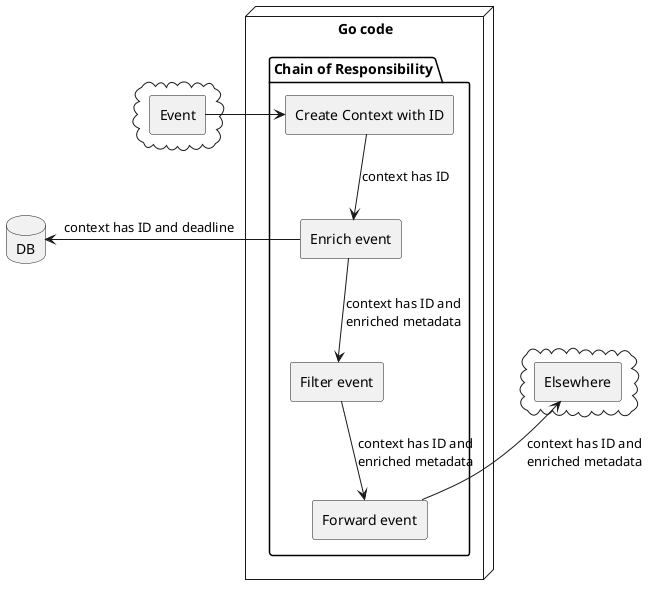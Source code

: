 @startuml
cloud {
  rectangle "Event" as event
}

cloud {
  rectangle "Elsewhere" as elsewhere
}

node "Go code" {
  package "Chain of Responsibility" {
    rectangle "Create Context with ID" as context
    rectangle "Enrich event" as enrich
    rectangle "Filter event" as filter
    rectangle "Forward event" as forward
  }
}

database "DB"

event -right-> context
context --> enrich : context has ID
enrich -left-> DB : "context has ID and deadline              "
enrich --> filter : context has ID and\nenriched metadata
filter --> forward : context has ID and\nenriched metadata 
forward -up-> elsewhere: context has ID and\nenriched metadata
@enduml
